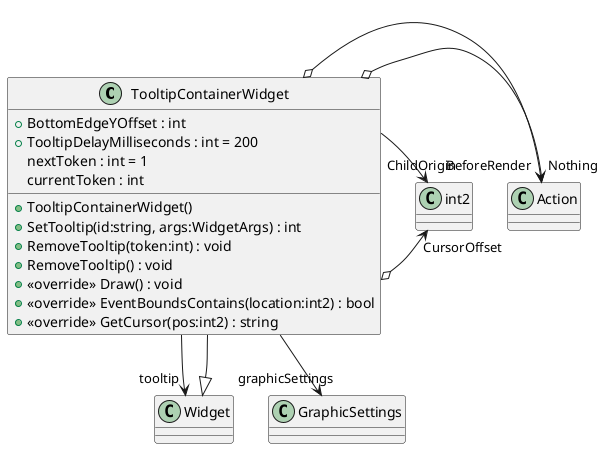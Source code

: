 @startuml
class TooltipContainerWidget {
    + BottomEdgeYOffset : int
    + TooltipDelayMilliseconds : int = 200
    nextToken : int = 1
    currentToken : int
    + TooltipContainerWidget()
    + SetTooltip(id:string, args:WidgetArgs) : int
    + RemoveTooltip(token:int) : void
    + RemoveTooltip() : void
    + <<override>> Draw() : void
    + <<override>> EventBoundsContains(location:int2) : bool
    + <<override>> GetCursor(pos:int2) : string
}
Widget <|-- TooltipContainerWidget
TooltipContainerWidget o-> "Nothing" Action
TooltipContainerWidget --> "graphicSettings" GraphicSettings
TooltipContainerWidget o-> "CursorOffset" int2
TooltipContainerWidget o-> "BeforeRender" Action
TooltipContainerWidget --> "tooltip" Widget
TooltipContainerWidget --> "ChildOrigin" int2
@enduml
